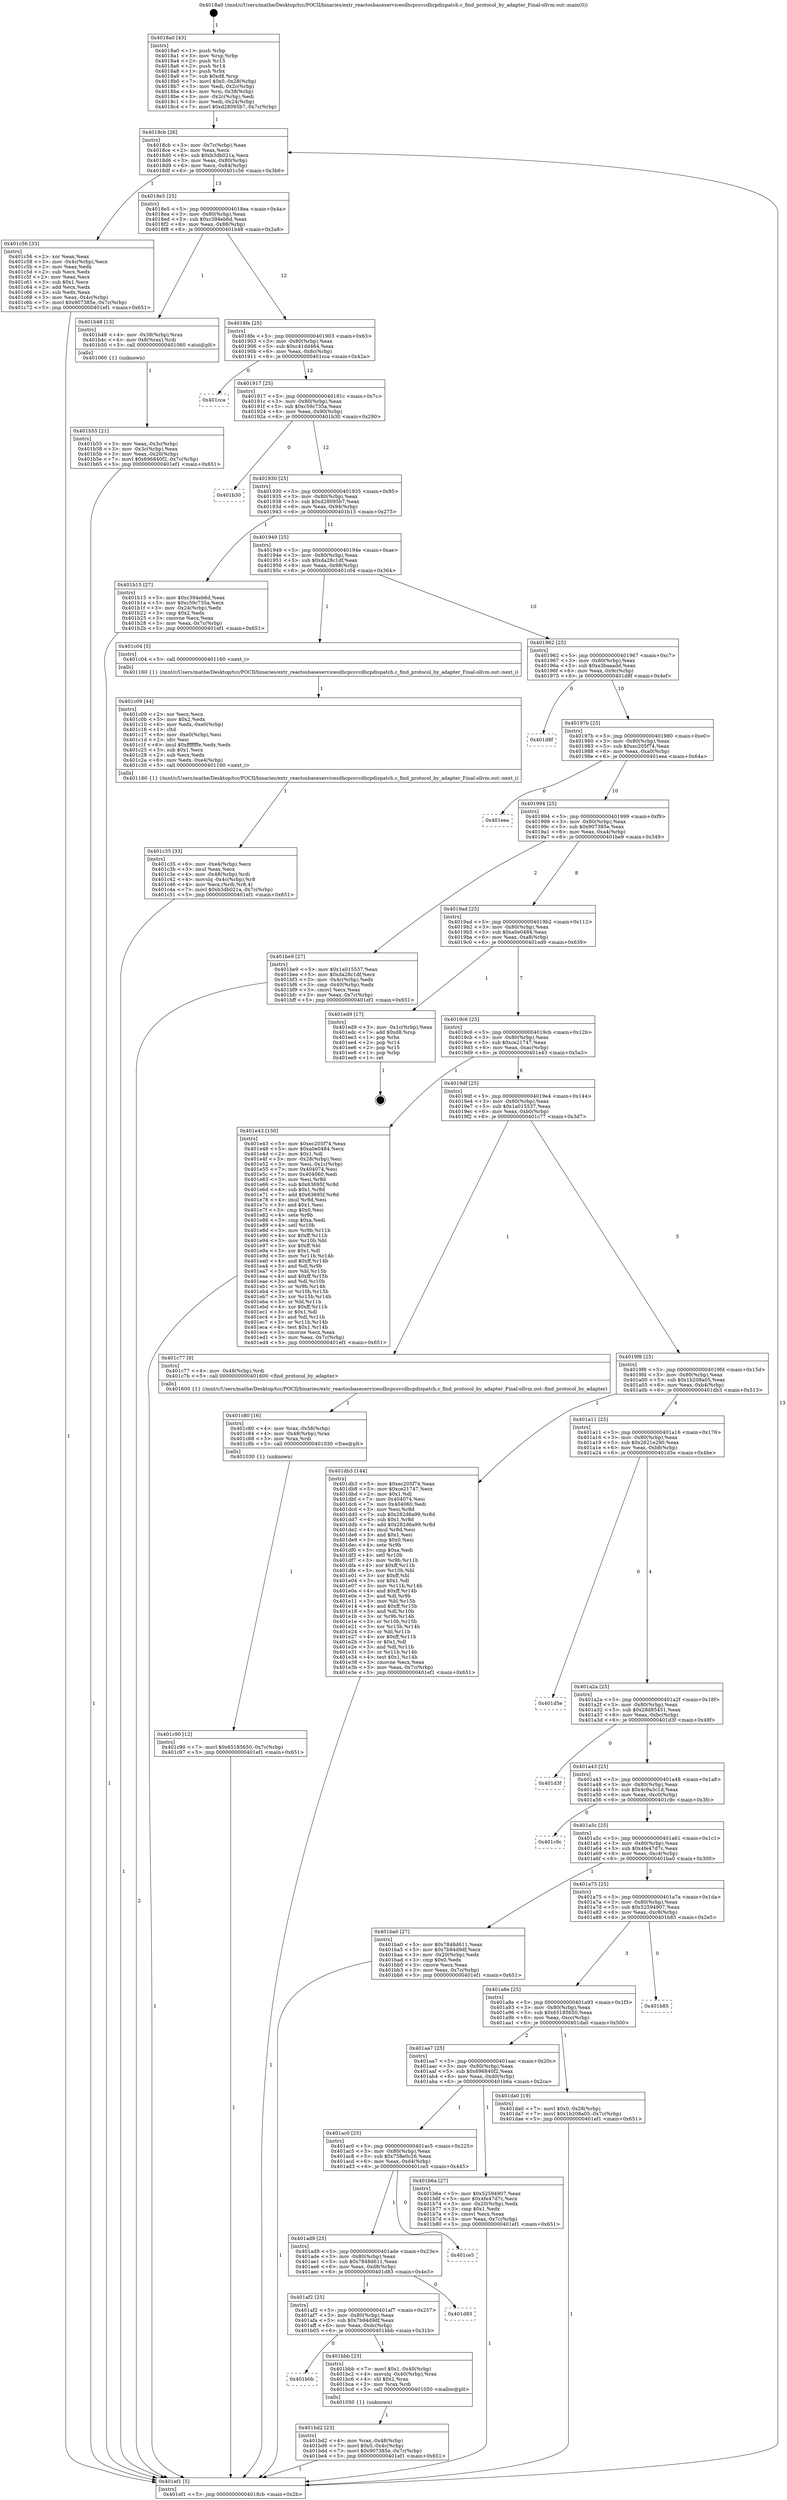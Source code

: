 digraph "0x4018a0" {
  label = "0x4018a0 (/mnt/c/Users/mathe/Desktop/tcc/POCII/binaries/extr_reactosbaseservicesdhcpcsvcdhcpdispatch.c_find_protocol_by_adapter_Final-ollvm.out::main(0))"
  labelloc = "t"
  node[shape=record]

  Entry [label="",width=0.3,height=0.3,shape=circle,fillcolor=black,style=filled]
  "0x4018cb" [label="{
     0x4018cb [26]\l
     | [instrs]\l
     &nbsp;&nbsp;0x4018cb \<+3\>: mov -0x7c(%rbp),%eax\l
     &nbsp;&nbsp;0x4018ce \<+2\>: mov %eax,%ecx\l
     &nbsp;&nbsp;0x4018d0 \<+6\>: sub $0xb3db021a,%ecx\l
     &nbsp;&nbsp;0x4018d6 \<+3\>: mov %eax,-0x80(%rbp)\l
     &nbsp;&nbsp;0x4018d9 \<+6\>: mov %ecx,-0x84(%rbp)\l
     &nbsp;&nbsp;0x4018df \<+6\>: je 0000000000401c56 \<main+0x3b6\>\l
  }"]
  "0x401c56" [label="{
     0x401c56 [33]\l
     | [instrs]\l
     &nbsp;&nbsp;0x401c56 \<+2\>: xor %eax,%eax\l
     &nbsp;&nbsp;0x401c58 \<+3\>: mov -0x4c(%rbp),%ecx\l
     &nbsp;&nbsp;0x401c5b \<+2\>: mov %eax,%edx\l
     &nbsp;&nbsp;0x401c5d \<+2\>: sub %ecx,%edx\l
     &nbsp;&nbsp;0x401c5f \<+2\>: mov %eax,%ecx\l
     &nbsp;&nbsp;0x401c61 \<+3\>: sub $0x1,%ecx\l
     &nbsp;&nbsp;0x401c64 \<+2\>: add %ecx,%edx\l
     &nbsp;&nbsp;0x401c66 \<+2\>: sub %edx,%eax\l
     &nbsp;&nbsp;0x401c68 \<+3\>: mov %eax,-0x4c(%rbp)\l
     &nbsp;&nbsp;0x401c6b \<+7\>: movl $0x907385e,-0x7c(%rbp)\l
     &nbsp;&nbsp;0x401c72 \<+5\>: jmp 0000000000401ef1 \<main+0x651\>\l
  }"]
  "0x4018e5" [label="{
     0x4018e5 [25]\l
     | [instrs]\l
     &nbsp;&nbsp;0x4018e5 \<+5\>: jmp 00000000004018ea \<main+0x4a\>\l
     &nbsp;&nbsp;0x4018ea \<+3\>: mov -0x80(%rbp),%eax\l
     &nbsp;&nbsp;0x4018ed \<+5\>: sub $0xc394eb6d,%eax\l
     &nbsp;&nbsp;0x4018f2 \<+6\>: mov %eax,-0x88(%rbp)\l
     &nbsp;&nbsp;0x4018f8 \<+6\>: je 0000000000401b48 \<main+0x2a8\>\l
  }"]
  Exit [label="",width=0.3,height=0.3,shape=circle,fillcolor=black,style=filled,peripheries=2]
  "0x401b48" [label="{
     0x401b48 [13]\l
     | [instrs]\l
     &nbsp;&nbsp;0x401b48 \<+4\>: mov -0x38(%rbp),%rax\l
     &nbsp;&nbsp;0x401b4c \<+4\>: mov 0x8(%rax),%rdi\l
     &nbsp;&nbsp;0x401b50 \<+5\>: call 0000000000401060 \<atoi@plt\>\l
     | [calls]\l
     &nbsp;&nbsp;0x401060 \{1\} (unknown)\l
  }"]
  "0x4018fe" [label="{
     0x4018fe [25]\l
     | [instrs]\l
     &nbsp;&nbsp;0x4018fe \<+5\>: jmp 0000000000401903 \<main+0x63\>\l
     &nbsp;&nbsp;0x401903 \<+3\>: mov -0x80(%rbp),%eax\l
     &nbsp;&nbsp;0x401906 \<+5\>: sub $0xc41dd464,%eax\l
     &nbsp;&nbsp;0x40190b \<+6\>: mov %eax,-0x8c(%rbp)\l
     &nbsp;&nbsp;0x401911 \<+6\>: je 0000000000401cca \<main+0x42a\>\l
  }"]
  "0x401c90" [label="{
     0x401c90 [12]\l
     | [instrs]\l
     &nbsp;&nbsp;0x401c90 \<+7\>: movl $0x65185650,-0x7c(%rbp)\l
     &nbsp;&nbsp;0x401c97 \<+5\>: jmp 0000000000401ef1 \<main+0x651\>\l
  }"]
  "0x401cca" [label="{
     0x401cca\l
  }", style=dashed]
  "0x401917" [label="{
     0x401917 [25]\l
     | [instrs]\l
     &nbsp;&nbsp;0x401917 \<+5\>: jmp 000000000040191c \<main+0x7c\>\l
     &nbsp;&nbsp;0x40191c \<+3\>: mov -0x80(%rbp),%eax\l
     &nbsp;&nbsp;0x40191f \<+5\>: sub $0xc59c735a,%eax\l
     &nbsp;&nbsp;0x401924 \<+6\>: mov %eax,-0x90(%rbp)\l
     &nbsp;&nbsp;0x40192a \<+6\>: je 0000000000401b30 \<main+0x290\>\l
  }"]
  "0x401c80" [label="{
     0x401c80 [16]\l
     | [instrs]\l
     &nbsp;&nbsp;0x401c80 \<+4\>: mov %rax,-0x58(%rbp)\l
     &nbsp;&nbsp;0x401c84 \<+4\>: mov -0x48(%rbp),%rax\l
     &nbsp;&nbsp;0x401c88 \<+3\>: mov %rax,%rdi\l
     &nbsp;&nbsp;0x401c8b \<+5\>: call 0000000000401030 \<free@plt\>\l
     | [calls]\l
     &nbsp;&nbsp;0x401030 \{1\} (unknown)\l
  }"]
  "0x401b30" [label="{
     0x401b30\l
  }", style=dashed]
  "0x401930" [label="{
     0x401930 [25]\l
     | [instrs]\l
     &nbsp;&nbsp;0x401930 \<+5\>: jmp 0000000000401935 \<main+0x95\>\l
     &nbsp;&nbsp;0x401935 \<+3\>: mov -0x80(%rbp),%eax\l
     &nbsp;&nbsp;0x401938 \<+5\>: sub $0xd28095b7,%eax\l
     &nbsp;&nbsp;0x40193d \<+6\>: mov %eax,-0x94(%rbp)\l
     &nbsp;&nbsp;0x401943 \<+6\>: je 0000000000401b15 \<main+0x275\>\l
  }"]
  "0x401c35" [label="{
     0x401c35 [33]\l
     | [instrs]\l
     &nbsp;&nbsp;0x401c35 \<+6\>: mov -0xe4(%rbp),%ecx\l
     &nbsp;&nbsp;0x401c3b \<+3\>: imul %eax,%ecx\l
     &nbsp;&nbsp;0x401c3e \<+4\>: mov -0x48(%rbp),%rdi\l
     &nbsp;&nbsp;0x401c42 \<+4\>: movslq -0x4c(%rbp),%r8\l
     &nbsp;&nbsp;0x401c46 \<+4\>: mov %ecx,(%rdi,%r8,4)\l
     &nbsp;&nbsp;0x401c4a \<+7\>: movl $0xb3db021a,-0x7c(%rbp)\l
     &nbsp;&nbsp;0x401c51 \<+5\>: jmp 0000000000401ef1 \<main+0x651\>\l
  }"]
  "0x401b15" [label="{
     0x401b15 [27]\l
     | [instrs]\l
     &nbsp;&nbsp;0x401b15 \<+5\>: mov $0xc394eb6d,%eax\l
     &nbsp;&nbsp;0x401b1a \<+5\>: mov $0xc59c735a,%ecx\l
     &nbsp;&nbsp;0x401b1f \<+3\>: mov -0x24(%rbp),%edx\l
     &nbsp;&nbsp;0x401b22 \<+3\>: cmp $0x2,%edx\l
     &nbsp;&nbsp;0x401b25 \<+3\>: cmovne %ecx,%eax\l
     &nbsp;&nbsp;0x401b28 \<+3\>: mov %eax,-0x7c(%rbp)\l
     &nbsp;&nbsp;0x401b2b \<+5\>: jmp 0000000000401ef1 \<main+0x651\>\l
  }"]
  "0x401949" [label="{
     0x401949 [25]\l
     | [instrs]\l
     &nbsp;&nbsp;0x401949 \<+5\>: jmp 000000000040194e \<main+0xae\>\l
     &nbsp;&nbsp;0x40194e \<+3\>: mov -0x80(%rbp),%eax\l
     &nbsp;&nbsp;0x401951 \<+5\>: sub $0xda28c1df,%eax\l
     &nbsp;&nbsp;0x401956 \<+6\>: mov %eax,-0x98(%rbp)\l
     &nbsp;&nbsp;0x40195c \<+6\>: je 0000000000401c04 \<main+0x364\>\l
  }"]
  "0x401ef1" [label="{
     0x401ef1 [5]\l
     | [instrs]\l
     &nbsp;&nbsp;0x401ef1 \<+5\>: jmp 00000000004018cb \<main+0x2b\>\l
  }"]
  "0x4018a0" [label="{
     0x4018a0 [43]\l
     | [instrs]\l
     &nbsp;&nbsp;0x4018a0 \<+1\>: push %rbp\l
     &nbsp;&nbsp;0x4018a1 \<+3\>: mov %rsp,%rbp\l
     &nbsp;&nbsp;0x4018a4 \<+2\>: push %r15\l
     &nbsp;&nbsp;0x4018a6 \<+2\>: push %r14\l
     &nbsp;&nbsp;0x4018a8 \<+1\>: push %rbx\l
     &nbsp;&nbsp;0x4018a9 \<+7\>: sub $0xd8,%rsp\l
     &nbsp;&nbsp;0x4018b0 \<+7\>: movl $0x0,-0x28(%rbp)\l
     &nbsp;&nbsp;0x4018b7 \<+3\>: mov %edi,-0x2c(%rbp)\l
     &nbsp;&nbsp;0x4018ba \<+4\>: mov %rsi,-0x38(%rbp)\l
     &nbsp;&nbsp;0x4018be \<+3\>: mov -0x2c(%rbp),%edi\l
     &nbsp;&nbsp;0x4018c1 \<+3\>: mov %edi,-0x24(%rbp)\l
     &nbsp;&nbsp;0x4018c4 \<+7\>: movl $0xd28095b7,-0x7c(%rbp)\l
  }"]
  "0x401b55" [label="{
     0x401b55 [21]\l
     | [instrs]\l
     &nbsp;&nbsp;0x401b55 \<+3\>: mov %eax,-0x3c(%rbp)\l
     &nbsp;&nbsp;0x401b58 \<+3\>: mov -0x3c(%rbp),%eax\l
     &nbsp;&nbsp;0x401b5b \<+3\>: mov %eax,-0x20(%rbp)\l
     &nbsp;&nbsp;0x401b5e \<+7\>: movl $0x696840f2,-0x7c(%rbp)\l
     &nbsp;&nbsp;0x401b65 \<+5\>: jmp 0000000000401ef1 \<main+0x651\>\l
  }"]
  "0x401c09" [label="{
     0x401c09 [44]\l
     | [instrs]\l
     &nbsp;&nbsp;0x401c09 \<+2\>: xor %ecx,%ecx\l
     &nbsp;&nbsp;0x401c0b \<+5\>: mov $0x2,%edx\l
     &nbsp;&nbsp;0x401c10 \<+6\>: mov %edx,-0xe0(%rbp)\l
     &nbsp;&nbsp;0x401c16 \<+1\>: cltd\l
     &nbsp;&nbsp;0x401c17 \<+6\>: mov -0xe0(%rbp),%esi\l
     &nbsp;&nbsp;0x401c1d \<+2\>: idiv %esi\l
     &nbsp;&nbsp;0x401c1f \<+6\>: imul $0xfffffffe,%edx,%edx\l
     &nbsp;&nbsp;0x401c25 \<+3\>: sub $0x1,%ecx\l
     &nbsp;&nbsp;0x401c28 \<+2\>: sub %ecx,%edx\l
     &nbsp;&nbsp;0x401c2a \<+6\>: mov %edx,-0xe4(%rbp)\l
     &nbsp;&nbsp;0x401c30 \<+5\>: call 0000000000401160 \<next_i\>\l
     | [calls]\l
     &nbsp;&nbsp;0x401160 \{1\} (/mnt/c/Users/mathe/Desktop/tcc/POCII/binaries/extr_reactosbaseservicesdhcpcsvcdhcpdispatch.c_find_protocol_by_adapter_Final-ollvm.out::next_i)\l
  }"]
  "0x401c04" [label="{
     0x401c04 [5]\l
     | [instrs]\l
     &nbsp;&nbsp;0x401c04 \<+5\>: call 0000000000401160 \<next_i\>\l
     | [calls]\l
     &nbsp;&nbsp;0x401160 \{1\} (/mnt/c/Users/mathe/Desktop/tcc/POCII/binaries/extr_reactosbaseservicesdhcpcsvcdhcpdispatch.c_find_protocol_by_adapter_Final-ollvm.out::next_i)\l
  }"]
  "0x401962" [label="{
     0x401962 [25]\l
     | [instrs]\l
     &nbsp;&nbsp;0x401962 \<+5\>: jmp 0000000000401967 \<main+0xc7\>\l
     &nbsp;&nbsp;0x401967 \<+3\>: mov -0x80(%rbp),%eax\l
     &nbsp;&nbsp;0x40196a \<+5\>: sub $0xe3baaadd,%eax\l
     &nbsp;&nbsp;0x40196f \<+6\>: mov %eax,-0x9c(%rbp)\l
     &nbsp;&nbsp;0x401975 \<+6\>: je 0000000000401d8f \<main+0x4ef\>\l
  }"]
  "0x401bd2" [label="{
     0x401bd2 [23]\l
     | [instrs]\l
     &nbsp;&nbsp;0x401bd2 \<+4\>: mov %rax,-0x48(%rbp)\l
     &nbsp;&nbsp;0x401bd6 \<+7\>: movl $0x0,-0x4c(%rbp)\l
     &nbsp;&nbsp;0x401bdd \<+7\>: movl $0x907385e,-0x7c(%rbp)\l
     &nbsp;&nbsp;0x401be4 \<+5\>: jmp 0000000000401ef1 \<main+0x651\>\l
  }"]
  "0x401d8f" [label="{
     0x401d8f\l
  }", style=dashed]
  "0x40197b" [label="{
     0x40197b [25]\l
     | [instrs]\l
     &nbsp;&nbsp;0x40197b \<+5\>: jmp 0000000000401980 \<main+0xe0\>\l
     &nbsp;&nbsp;0x401980 \<+3\>: mov -0x80(%rbp),%eax\l
     &nbsp;&nbsp;0x401983 \<+5\>: sub $0xec205f74,%eax\l
     &nbsp;&nbsp;0x401988 \<+6\>: mov %eax,-0xa0(%rbp)\l
     &nbsp;&nbsp;0x40198e \<+6\>: je 0000000000401eea \<main+0x64a\>\l
  }"]
  "0x401b0b" [label="{
     0x401b0b\l
  }", style=dashed]
  "0x401eea" [label="{
     0x401eea\l
  }", style=dashed]
  "0x401994" [label="{
     0x401994 [25]\l
     | [instrs]\l
     &nbsp;&nbsp;0x401994 \<+5\>: jmp 0000000000401999 \<main+0xf9\>\l
     &nbsp;&nbsp;0x401999 \<+3\>: mov -0x80(%rbp),%eax\l
     &nbsp;&nbsp;0x40199c \<+5\>: sub $0x907385e,%eax\l
     &nbsp;&nbsp;0x4019a1 \<+6\>: mov %eax,-0xa4(%rbp)\l
     &nbsp;&nbsp;0x4019a7 \<+6\>: je 0000000000401be9 \<main+0x349\>\l
  }"]
  "0x401bbb" [label="{
     0x401bbb [23]\l
     | [instrs]\l
     &nbsp;&nbsp;0x401bbb \<+7\>: movl $0x1,-0x40(%rbp)\l
     &nbsp;&nbsp;0x401bc2 \<+4\>: movslq -0x40(%rbp),%rax\l
     &nbsp;&nbsp;0x401bc6 \<+4\>: shl $0x2,%rax\l
     &nbsp;&nbsp;0x401bca \<+3\>: mov %rax,%rdi\l
     &nbsp;&nbsp;0x401bcd \<+5\>: call 0000000000401050 \<malloc@plt\>\l
     | [calls]\l
     &nbsp;&nbsp;0x401050 \{1\} (unknown)\l
  }"]
  "0x401be9" [label="{
     0x401be9 [27]\l
     | [instrs]\l
     &nbsp;&nbsp;0x401be9 \<+5\>: mov $0x1a015537,%eax\l
     &nbsp;&nbsp;0x401bee \<+5\>: mov $0xda28c1df,%ecx\l
     &nbsp;&nbsp;0x401bf3 \<+3\>: mov -0x4c(%rbp),%edx\l
     &nbsp;&nbsp;0x401bf6 \<+3\>: cmp -0x40(%rbp),%edx\l
     &nbsp;&nbsp;0x401bf9 \<+3\>: cmovl %ecx,%eax\l
     &nbsp;&nbsp;0x401bfc \<+3\>: mov %eax,-0x7c(%rbp)\l
     &nbsp;&nbsp;0x401bff \<+5\>: jmp 0000000000401ef1 \<main+0x651\>\l
  }"]
  "0x4019ad" [label="{
     0x4019ad [25]\l
     | [instrs]\l
     &nbsp;&nbsp;0x4019ad \<+5\>: jmp 00000000004019b2 \<main+0x112\>\l
     &nbsp;&nbsp;0x4019b2 \<+3\>: mov -0x80(%rbp),%eax\l
     &nbsp;&nbsp;0x4019b5 \<+5\>: sub $0xa0e0484,%eax\l
     &nbsp;&nbsp;0x4019ba \<+6\>: mov %eax,-0xa8(%rbp)\l
     &nbsp;&nbsp;0x4019c0 \<+6\>: je 0000000000401ed9 \<main+0x639\>\l
  }"]
  "0x401af2" [label="{
     0x401af2 [25]\l
     | [instrs]\l
     &nbsp;&nbsp;0x401af2 \<+5\>: jmp 0000000000401af7 \<main+0x257\>\l
     &nbsp;&nbsp;0x401af7 \<+3\>: mov -0x80(%rbp),%eax\l
     &nbsp;&nbsp;0x401afa \<+5\>: sub $0x7b94d9df,%eax\l
     &nbsp;&nbsp;0x401aff \<+6\>: mov %eax,-0xdc(%rbp)\l
     &nbsp;&nbsp;0x401b05 \<+6\>: je 0000000000401bbb \<main+0x31b\>\l
  }"]
  "0x401ed9" [label="{
     0x401ed9 [17]\l
     | [instrs]\l
     &nbsp;&nbsp;0x401ed9 \<+3\>: mov -0x1c(%rbp),%eax\l
     &nbsp;&nbsp;0x401edc \<+7\>: add $0xd8,%rsp\l
     &nbsp;&nbsp;0x401ee3 \<+1\>: pop %rbx\l
     &nbsp;&nbsp;0x401ee4 \<+2\>: pop %r14\l
     &nbsp;&nbsp;0x401ee6 \<+2\>: pop %r15\l
     &nbsp;&nbsp;0x401ee8 \<+1\>: pop %rbp\l
     &nbsp;&nbsp;0x401ee9 \<+1\>: ret\l
  }"]
  "0x4019c6" [label="{
     0x4019c6 [25]\l
     | [instrs]\l
     &nbsp;&nbsp;0x4019c6 \<+5\>: jmp 00000000004019cb \<main+0x12b\>\l
     &nbsp;&nbsp;0x4019cb \<+3\>: mov -0x80(%rbp),%eax\l
     &nbsp;&nbsp;0x4019ce \<+5\>: sub $0xce21747,%eax\l
     &nbsp;&nbsp;0x4019d3 \<+6\>: mov %eax,-0xac(%rbp)\l
     &nbsp;&nbsp;0x4019d9 \<+6\>: je 0000000000401e43 \<main+0x5a3\>\l
  }"]
  "0x401d83" [label="{
     0x401d83\l
  }", style=dashed]
  "0x401e43" [label="{
     0x401e43 [150]\l
     | [instrs]\l
     &nbsp;&nbsp;0x401e43 \<+5\>: mov $0xec205f74,%eax\l
     &nbsp;&nbsp;0x401e48 \<+5\>: mov $0xa0e0484,%ecx\l
     &nbsp;&nbsp;0x401e4d \<+2\>: mov $0x1,%dl\l
     &nbsp;&nbsp;0x401e4f \<+3\>: mov -0x28(%rbp),%esi\l
     &nbsp;&nbsp;0x401e52 \<+3\>: mov %esi,-0x1c(%rbp)\l
     &nbsp;&nbsp;0x401e55 \<+7\>: mov 0x404074,%esi\l
     &nbsp;&nbsp;0x401e5c \<+7\>: mov 0x404060,%edi\l
     &nbsp;&nbsp;0x401e63 \<+3\>: mov %esi,%r8d\l
     &nbsp;&nbsp;0x401e66 \<+7\>: sub $0x63695f,%r8d\l
     &nbsp;&nbsp;0x401e6d \<+4\>: sub $0x1,%r8d\l
     &nbsp;&nbsp;0x401e71 \<+7\>: add $0x63695f,%r8d\l
     &nbsp;&nbsp;0x401e78 \<+4\>: imul %r8d,%esi\l
     &nbsp;&nbsp;0x401e7c \<+3\>: and $0x1,%esi\l
     &nbsp;&nbsp;0x401e7f \<+3\>: cmp $0x0,%esi\l
     &nbsp;&nbsp;0x401e82 \<+4\>: sete %r9b\l
     &nbsp;&nbsp;0x401e86 \<+3\>: cmp $0xa,%edi\l
     &nbsp;&nbsp;0x401e89 \<+4\>: setl %r10b\l
     &nbsp;&nbsp;0x401e8d \<+3\>: mov %r9b,%r11b\l
     &nbsp;&nbsp;0x401e90 \<+4\>: xor $0xff,%r11b\l
     &nbsp;&nbsp;0x401e94 \<+3\>: mov %r10b,%bl\l
     &nbsp;&nbsp;0x401e97 \<+3\>: xor $0xff,%bl\l
     &nbsp;&nbsp;0x401e9a \<+3\>: xor $0x1,%dl\l
     &nbsp;&nbsp;0x401e9d \<+3\>: mov %r11b,%r14b\l
     &nbsp;&nbsp;0x401ea0 \<+4\>: and $0xff,%r14b\l
     &nbsp;&nbsp;0x401ea4 \<+3\>: and %dl,%r9b\l
     &nbsp;&nbsp;0x401ea7 \<+3\>: mov %bl,%r15b\l
     &nbsp;&nbsp;0x401eaa \<+4\>: and $0xff,%r15b\l
     &nbsp;&nbsp;0x401eae \<+3\>: and %dl,%r10b\l
     &nbsp;&nbsp;0x401eb1 \<+3\>: or %r9b,%r14b\l
     &nbsp;&nbsp;0x401eb4 \<+3\>: or %r10b,%r15b\l
     &nbsp;&nbsp;0x401eb7 \<+3\>: xor %r15b,%r14b\l
     &nbsp;&nbsp;0x401eba \<+3\>: or %bl,%r11b\l
     &nbsp;&nbsp;0x401ebd \<+4\>: xor $0xff,%r11b\l
     &nbsp;&nbsp;0x401ec1 \<+3\>: or $0x1,%dl\l
     &nbsp;&nbsp;0x401ec4 \<+3\>: and %dl,%r11b\l
     &nbsp;&nbsp;0x401ec7 \<+3\>: or %r11b,%r14b\l
     &nbsp;&nbsp;0x401eca \<+4\>: test $0x1,%r14b\l
     &nbsp;&nbsp;0x401ece \<+3\>: cmovne %ecx,%eax\l
     &nbsp;&nbsp;0x401ed1 \<+3\>: mov %eax,-0x7c(%rbp)\l
     &nbsp;&nbsp;0x401ed4 \<+5\>: jmp 0000000000401ef1 \<main+0x651\>\l
  }"]
  "0x4019df" [label="{
     0x4019df [25]\l
     | [instrs]\l
     &nbsp;&nbsp;0x4019df \<+5\>: jmp 00000000004019e4 \<main+0x144\>\l
     &nbsp;&nbsp;0x4019e4 \<+3\>: mov -0x80(%rbp),%eax\l
     &nbsp;&nbsp;0x4019e7 \<+5\>: sub $0x1a015537,%eax\l
     &nbsp;&nbsp;0x4019ec \<+6\>: mov %eax,-0xb0(%rbp)\l
     &nbsp;&nbsp;0x4019f2 \<+6\>: je 0000000000401c77 \<main+0x3d7\>\l
  }"]
  "0x401ad9" [label="{
     0x401ad9 [25]\l
     | [instrs]\l
     &nbsp;&nbsp;0x401ad9 \<+5\>: jmp 0000000000401ade \<main+0x23e\>\l
     &nbsp;&nbsp;0x401ade \<+3\>: mov -0x80(%rbp),%eax\l
     &nbsp;&nbsp;0x401ae1 \<+5\>: sub $0x7848d611,%eax\l
     &nbsp;&nbsp;0x401ae6 \<+6\>: mov %eax,-0xd8(%rbp)\l
     &nbsp;&nbsp;0x401aec \<+6\>: je 0000000000401d83 \<main+0x4e3\>\l
  }"]
  "0x401c77" [label="{
     0x401c77 [9]\l
     | [instrs]\l
     &nbsp;&nbsp;0x401c77 \<+4\>: mov -0x48(%rbp),%rdi\l
     &nbsp;&nbsp;0x401c7b \<+5\>: call 0000000000401600 \<find_protocol_by_adapter\>\l
     | [calls]\l
     &nbsp;&nbsp;0x401600 \{1\} (/mnt/c/Users/mathe/Desktop/tcc/POCII/binaries/extr_reactosbaseservicesdhcpcsvcdhcpdispatch.c_find_protocol_by_adapter_Final-ollvm.out::find_protocol_by_adapter)\l
  }"]
  "0x4019f8" [label="{
     0x4019f8 [25]\l
     | [instrs]\l
     &nbsp;&nbsp;0x4019f8 \<+5\>: jmp 00000000004019fd \<main+0x15d\>\l
     &nbsp;&nbsp;0x4019fd \<+3\>: mov -0x80(%rbp),%eax\l
     &nbsp;&nbsp;0x401a00 \<+5\>: sub $0x1b208a05,%eax\l
     &nbsp;&nbsp;0x401a05 \<+6\>: mov %eax,-0xb4(%rbp)\l
     &nbsp;&nbsp;0x401a0b \<+6\>: je 0000000000401db3 \<main+0x513\>\l
  }"]
  "0x401ce5" [label="{
     0x401ce5\l
  }", style=dashed]
  "0x401db3" [label="{
     0x401db3 [144]\l
     | [instrs]\l
     &nbsp;&nbsp;0x401db3 \<+5\>: mov $0xec205f74,%eax\l
     &nbsp;&nbsp;0x401db8 \<+5\>: mov $0xce21747,%ecx\l
     &nbsp;&nbsp;0x401dbd \<+2\>: mov $0x1,%dl\l
     &nbsp;&nbsp;0x401dbf \<+7\>: mov 0x404074,%esi\l
     &nbsp;&nbsp;0x401dc6 \<+7\>: mov 0x404060,%edi\l
     &nbsp;&nbsp;0x401dcd \<+3\>: mov %esi,%r8d\l
     &nbsp;&nbsp;0x401dd0 \<+7\>: sub $0x282d6a99,%r8d\l
     &nbsp;&nbsp;0x401dd7 \<+4\>: sub $0x1,%r8d\l
     &nbsp;&nbsp;0x401ddb \<+7\>: add $0x282d6a99,%r8d\l
     &nbsp;&nbsp;0x401de2 \<+4\>: imul %r8d,%esi\l
     &nbsp;&nbsp;0x401de6 \<+3\>: and $0x1,%esi\l
     &nbsp;&nbsp;0x401de9 \<+3\>: cmp $0x0,%esi\l
     &nbsp;&nbsp;0x401dec \<+4\>: sete %r9b\l
     &nbsp;&nbsp;0x401df0 \<+3\>: cmp $0xa,%edi\l
     &nbsp;&nbsp;0x401df3 \<+4\>: setl %r10b\l
     &nbsp;&nbsp;0x401df7 \<+3\>: mov %r9b,%r11b\l
     &nbsp;&nbsp;0x401dfa \<+4\>: xor $0xff,%r11b\l
     &nbsp;&nbsp;0x401dfe \<+3\>: mov %r10b,%bl\l
     &nbsp;&nbsp;0x401e01 \<+3\>: xor $0xff,%bl\l
     &nbsp;&nbsp;0x401e04 \<+3\>: xor $0x1,%dl\l
     &nbsp;&nbsp;0x401e07 \<+3\>: mov %r11b,%r14b\l
     &nbsp;&nbsp;0x401e0a \<+4\>: and $0xff,%r14b\l
     &nbsp;&nbsp;0x401e0e \<+3\>: and %dl,%r9b\l
     &nbsp;&nbsp;0x401e11 \<+3\>: mov %bl,%r15b\l
     &nbsp;&nbsp;0x401e14 \<+4\>: and $0xff,%r15b\l
     &nbsp;&nbsp;0x401e18 \<+3\>: and %dl,%r10b\l
     &nbsp;&nbsp;0x401e1b \<+3\>: or %r9b,%r14b\l
     &nbsp;&nbsp;0x401e1e \<+3\>: or %r10b,%r15b\l
     &nbsp;&nbsp;0x401e21 \<+3\>: xor %r15b,%r14b\l
     &nbsp;&nbsp;0x401e24 \<+3\>: or %bl,%r11b\l
     &nbsp;&nbsp;0x401e27 \<+4\>: xor $0xff,%r11b\l
     &nbsp;&nbsp;0x401e2b \<+3\>: or $0x1,%dl\l
     &nbsp;&nbsp;0x401e2e \<+3\>: and %dl,%r11b\l
     &nbsp;&nbsp;0x401e31 \<+3\>: or %r11b,%r14b\l
     &nbsp;&nbsp;0x401e34 \<+4\>: test $0x1,%r14b\l
     &nbsp;&nbsp;0x401e38 \<+3\>: cmovne %ecx,%eax\l
     &nbsp;&nbsp;0x401e3b \<+3\>: mov %eax,-0x7c(%rbp)\l
     &nbsp;&nbsp;0x401e3e \<+5\>: jmp 0000000000401ef1 \<main+0x651\>\l
  }"]
  "0x401a11" [label="{
     0x401a11 [25]\l
     | [instrs]\l
     &nbsp;&nbsp;0x401a11 \<+5\>: jmp 0000000000401a16 \<main+0x176\>\l
     &nbsp;&nbsp;0x401a16 \<+3\>: mov -0x80(%rbp),%eax\l
     &nbsp;&nbsp;0x401a19 \<+5\>: sub $0x2621e290,%eax\l
     &nbsp;&nbsp;0x401a1e \<+6\>: mov %eax,-0xb8(%rbp)\l
     &nbsp;&nbsp;0x401a24 \<+6\>: je 0000000000401d5e \<main+0x4be\>\l
  }"]
  "0x401ac0" [label="{
     0x401ac0 [25]\l
     | [instrs]\l
     &nbsp;&nbsp;0x401ac0 \<+5\>: jmp 0000000000401ac5 \<main+0x225\>\l
     &nbsp;&nbsp;0x401ac5 \<+3\>: mov -0x80(%rbp),%eax\l
     &nbsp;&nbsp;0x401ac8 \<+5\>: sub $0x758e0c26,%eax\l
     &nbsp;&nbsp;0x401acd \<+6\>: mov %eax,-0xd4(%rbp)\l
     &nbsp;&nbsp;0x401ad3 \<+6\>: je 0000000000401ce5 \<main+0x445\>\l
  }"]
  "0x401d5e" [label="{
     0x401d5e\l
  }", style=dashed]
  "0x401a2a" [label="{
     0x401a2a [25]\l
     | [instrs]\l
     &nbsp;&nbsp;0x401a2a \<+5\>: jmp 0000000000401a2f \<main+0x18f\>\l
     &nbsp;&nbsp;0x401a2f \<+3\>: mov -0x80(%rbp),%eax\l
     &nbsp;&nbsp;0x401a32 \<+5\>: sub $0x28d85451,%eax\l
     &nbsp;&nbsp;0x401a37 \<+6\>: mov %eax,-0xbc(%rbp)\l
     &nbsp;&nbsp;0x401a3d \<+6\>: je 0000000000401d3f \<main+0x49f\>\l
  }"]
  "0x401b6a" [label="{
     0x401b6a [27]\l
     | [instrs]\l
     &nbsp;&nbsp;0x401b6a \<+5\>: mov $0x52594907,%eax\l
     &nbsp;&nbsp;0x401b6f \<+5\>: mov $0x4fe47d7c,%ecx\l
     &nbsp;&nbsp;0x401b74 \<+3\>: mov -0x20(%rbp),%edx\l
     &nbsp;&nbsp;0x401b77 \<+3\>: cmp $0x1,%edx\l
     &nbsp;&nbsp;0x401b7a \<+3\>: cmovl %ecx,%eax\l
     &nbsp;&nbsp;0x401b7d \<+3\>: mov %eax,-0x7c(%rbp)\l
     &nbsp;&nbsp;0x401b80 \<+5\>: jmp 0000000000401ef1 \<main+0x651\>\l
  }"]
  "0x401d3f" [label="{
     0x401d3f\l
  }", style=dashed]
  "0x401a43" [label="{
     0x401a43 [25]\l
     | [instrs]\l
     &nbsp;&nbsp;0x401a43 \<+5\>: jmp 0000000000401a48 \<main+0x1a8\>\l
     &nbsp;&nbsp;0x401a48 \<+3\>: mov -0x80(%rbp),%eax\l
     &nbsp;&nbsp;0x401a4b \<+5\>: sub $0x4c9a3c1d,%eax\l
     &nbsp;&nbsp;0x401a50 \<+6\>: mov %eax,-0xc0(%rbp)\l
     &nbsp;&nbsp;0x401a56 \<+6\>: je 0000000000401c9c \<main+0x3fc\>\l
  }"]
  "0x401aa7" [label="{
     0x401aa7 [25]\l
     | [instrs]\l
     &nbsp;&nbsp;0x401aa7 \<+5\>: jmp 0000000000401aac \<main+0x20c\>\l
     &nbsp;&nbsp;0x401aac \<+3\>: mov -0x80(%rbp),%eax\l
     &nbsp;&nbsp;0x401aaf \<+5\>: sub $0x696840f2,%eax\l
     &nbsp;&nbsp;0x401ab4 \<+6\>: mov %eax,-0xd0(%rbp)\l
     &nbsp;&nbsp;0x401aba \<+6\>: je 0000000000401b6a \<main+0x2ca\>\l
  }"]
  "0x401c9c" [label="{
     0x401c9c\l
  }", style=dashed]
  "0x401a5c" [label="{
     0x401a5c [25]\l
     | [instrs]\l
     &nbsp;&nbsp;0x401a5c \<+5\>: jmp 0000000000401a61 \<main+0x1c1\>\l
     &nbsp;&nbsp;0x401a61 \<+3\>: mov -0x80(%rbp),%eax\l
     &nbsp;&nbsp;0x401a64 \<+5\>: sub $0x4fe47d7c,%eax\l
     &nbsp;&nbsp;0x401a69 \<+6\>: mov %eax,-0xc4(%rbp)\l
     &nbsp;&nbsp;0x401a6f \<+6\>: je 0000000000401ba0 \<main+0x300\>\l
  }"]
  "0x401da0" [label="{
     0x401da0 [19]\l
     | [instrs]\l
     &nbsp;&nbsp;0x401da0 \<+7\>: movl $0x0,-0x28(%rbp)\l
     &nbsp;&nbsp;0x401da7 \<+7\>: movl $0x1b208a05,-0x7c(%rbp)\l
     &nbsp;&nbsp;0x401dae \<+5\>: jmp 0000000000401ef1 \<main+0x651\>\l
  }"]
  "0x401ba0" [label="{
     0x401ba0 [27]\l
     | [instrs]\l
     &nbsp;&nbsp;0x401ba0 \<+5\>: mov $0x7848d611,%eax\l
     &nbsp;&nbsp;0x401ba5 \<+5\>: mov $0x7b94d9df,%ecx\l
     &nbsp;&nbsp;0x401baa \<+3\>: mov -0x20(%rbp),%edx\l
     &nbsp;&nbsp;0x401bad \<+3\>: cmp $0x0,%edx\l
     &nbsp;&nbsp;0x401bb0 \<+3\>: cmove %ecx,%eax\l
     &nbsp;&nbsp;0x401bb3 \<+3\>: mov %eax,-0x7c(%rbp)\l
     &nbsp;&nbsp;0x401bb6 \<+5\>: jmp 0000000000401ef1 \<main+0x651\>\l
  }"]
  "0x401a75" [label="{
     0x401a75 [25]\l
     | [instrs]\l
     &nbsp;&nbsp;0x401a75 \<+5\>: jmp 0000000000401a7a \<main+0x1da\>\l
     &nbsp;&nbsp;0x401a7a \<+3\>: mov -0x80(%rbp),%eax\l
     &nbsp;&nbsp;0x401a7d \<+5\>: sub $0x52594907,%eax\l
     &nbsp;&nbsp;0x401a82 \<+6\>: mov %eax,-0xc8(%rbp)\l
     &nbsp;&nbsp;0x401a88 \<+6\>: je 0000000000401b85 \<main+0x2e5\>\l
  }"]
  "0x401a8e" [label="{
     0x401a8e [25]\l
     | [instrs]\l
     &nbsp;&nbsp;0x401a8e \<+5\>: jmp 0000000000401a93 \<main+0x1f3\>\l
     &nbsp;&nbsp;0x401a93 \<+3\>: mov -0x80(%rbp),%eax\l
     &nbsp;&nbsp;0x401a96 \<+5\>: sub $0x65185650,%eax\l
     &nbsp;&nbsp;0x401a9b \<+6\>: mov %eax,-0xcc(%rbp)\l
     &nbsp;&nbsp;0x401aa1 \<+6\>: je 0000000000401da0 \<main+0x500\>\l
  }"]
  "0x401b85" [label="{
     0x401b85\l
  }", style=dashed]
  Entry -> "0x4018a0" [label=" 1"]
  "0x4018cb" -> "0x401c56" [label=" 1"]
  "0x4018cb" -> "0x4018e5" [label=" 13"]
  "0x401ed9" -> Exit [label=" 1"]
  "0x4018e5" -> "0x401b48" [label=" 1"]
  "0x4018e5" -> "0x4018fe" [label=" 12"]
  "0x401e43" -> "0x401ef1" [label=" 1"]
  "0x4018fe" -> "0x401cca" [label=" 0"]
  "0x4018fe" -> "0x401917" [label=" 12"]
  "0x401db3" -> "0x401ef1" [label=" 1"]
  "0x401917" -> "0x401b30" [label=" 0"]
  "0x401917" -> "0x401930" [label=" 12"]
  "0x401da0" -> "0x401ef1" [label=" 1"]
  "0x401930" -> "0x401b15" [label=" 1"]
  "0x401930" -> "0x401949" [label=" 11"]
  "0x401b15" -> "0x401ef1" [label=" 1"]
  "0x4018a0" -> "0x4018cb" [label=" 1"]
  "0x401ef1" -> "0x4018cb" [label=" 13"]
  "0x401b48" -> "0x401b55" [label=" 1"]
  "0x401b55" -> "0x401ef1" [label=" 1"]
  "0x401c90" -> "0x401ef1" [label=" 1"]
  "0x401949" -> "0x401c04" [label=" 1"]
  "0x401949" -> "0x401962" [label=" 10"]
  "0x401c80" -> "0x401c90" [label=" 1"]
  "0x401962" -> "0x401d8f" [label=" 0"]
  "0x401962" -> "0x40197b" [label=" 10"]
  "0x401c77" -> "0x401c80" [label=" 1"]
  "0x40197b" -> "0x401eea" [label=" 0"]
  "0x40197b" -> "0x401994" [label=" 10"]
  "0x401c56" -> "0x401ef1" [label=" 1"]
  "0x401994" -> "0x401be9" [label=" 2"]
  "0x401994" -> "0x4019ad" [label=" 8"]
  "0x401c35" -> "0x401ef1" [label=" 1"]
  "0x4019ad" -> "0x401ed9" [label=" 1"]
  "0x4019ad" -> "0x4019c6" [label=" 7"]
  "0x401c04" -> "0x401c09" [label=" 1"]
  "0x4019c6" -> "0x401e43" [label=" 1"]
  "0x4019c6" -> "0x4019df" [label=" 6"]
  "0x401be9" -> "0x401ef1" [label=" 2"]
  "0x4019df" -> "0x401c77" [label=" 1"]
  "0x4019df" -> "0x4019f8" [label=" 5"]
  "0x401bbb" -> "0x401bd2" [label=" 1"]
  "0x4019f8" -> "0x401db3" [label=" 1"]
  "0x4019f8" -> "0x401a11" [label=" 4"]
  "0x401af2" -> "0x401b0b" [label=" 0"]
  "0x401a11" -> "0x401d5e" [label=" 0"]
  "0x401a11" -> "0x401a2a" [label=" 4"]
  "0x401c09" -> "0x401c35" [label=" 1"]
  "0x401a2a" -> "0x401d3f" [label=" 0"]
  "0x401a2a" -> "0x401a43" [label=" 4"]
  "0x401ad9" -> "0x401af2" [label=" 1"]
  "0x401a43" -> "0x401c9c" [label=" 0"]
  "0x401a43" -> "0x401a5c" [label=" 4"]
  "0x401bd2" -> "0x401ef1" [label=" 1"]
  "0x401a5c" -> "0x401ba0" [label=" 1"]
  "0x401a5c" -> "0x401a75" [label=" 3"]
  "0x401ac0" -> "0x401ad9" [label=" 1"]
  "0x401a75" -> "0x401b85" [label=" 0"]
  "0x401a75" -> "0x401a8e" [label=" 3"]
  "0x401ac0" -> "0x401ce5" [label=" 0"]
  "0x401a8e" -> "0x401da0" [label=" 1"]
  "0x401a8e" -> "0x401aa7" [label=" 2"]
  "0x401ad9" -> "0x401d83" [label=" 0"]
  "0x401aa7" -> "0x401b6a" [label=" 1"]
  "0x401aa7" -> "0x401ac0" [label=" 1"]
  "0x401b6a" -> "0x401ef1" [label=" 1"]
  "0x401ba0" -> "0x401ef1" [label=" 1"]
  "0x401af2" -> "0x401bbb" [label=" 1"]
}
